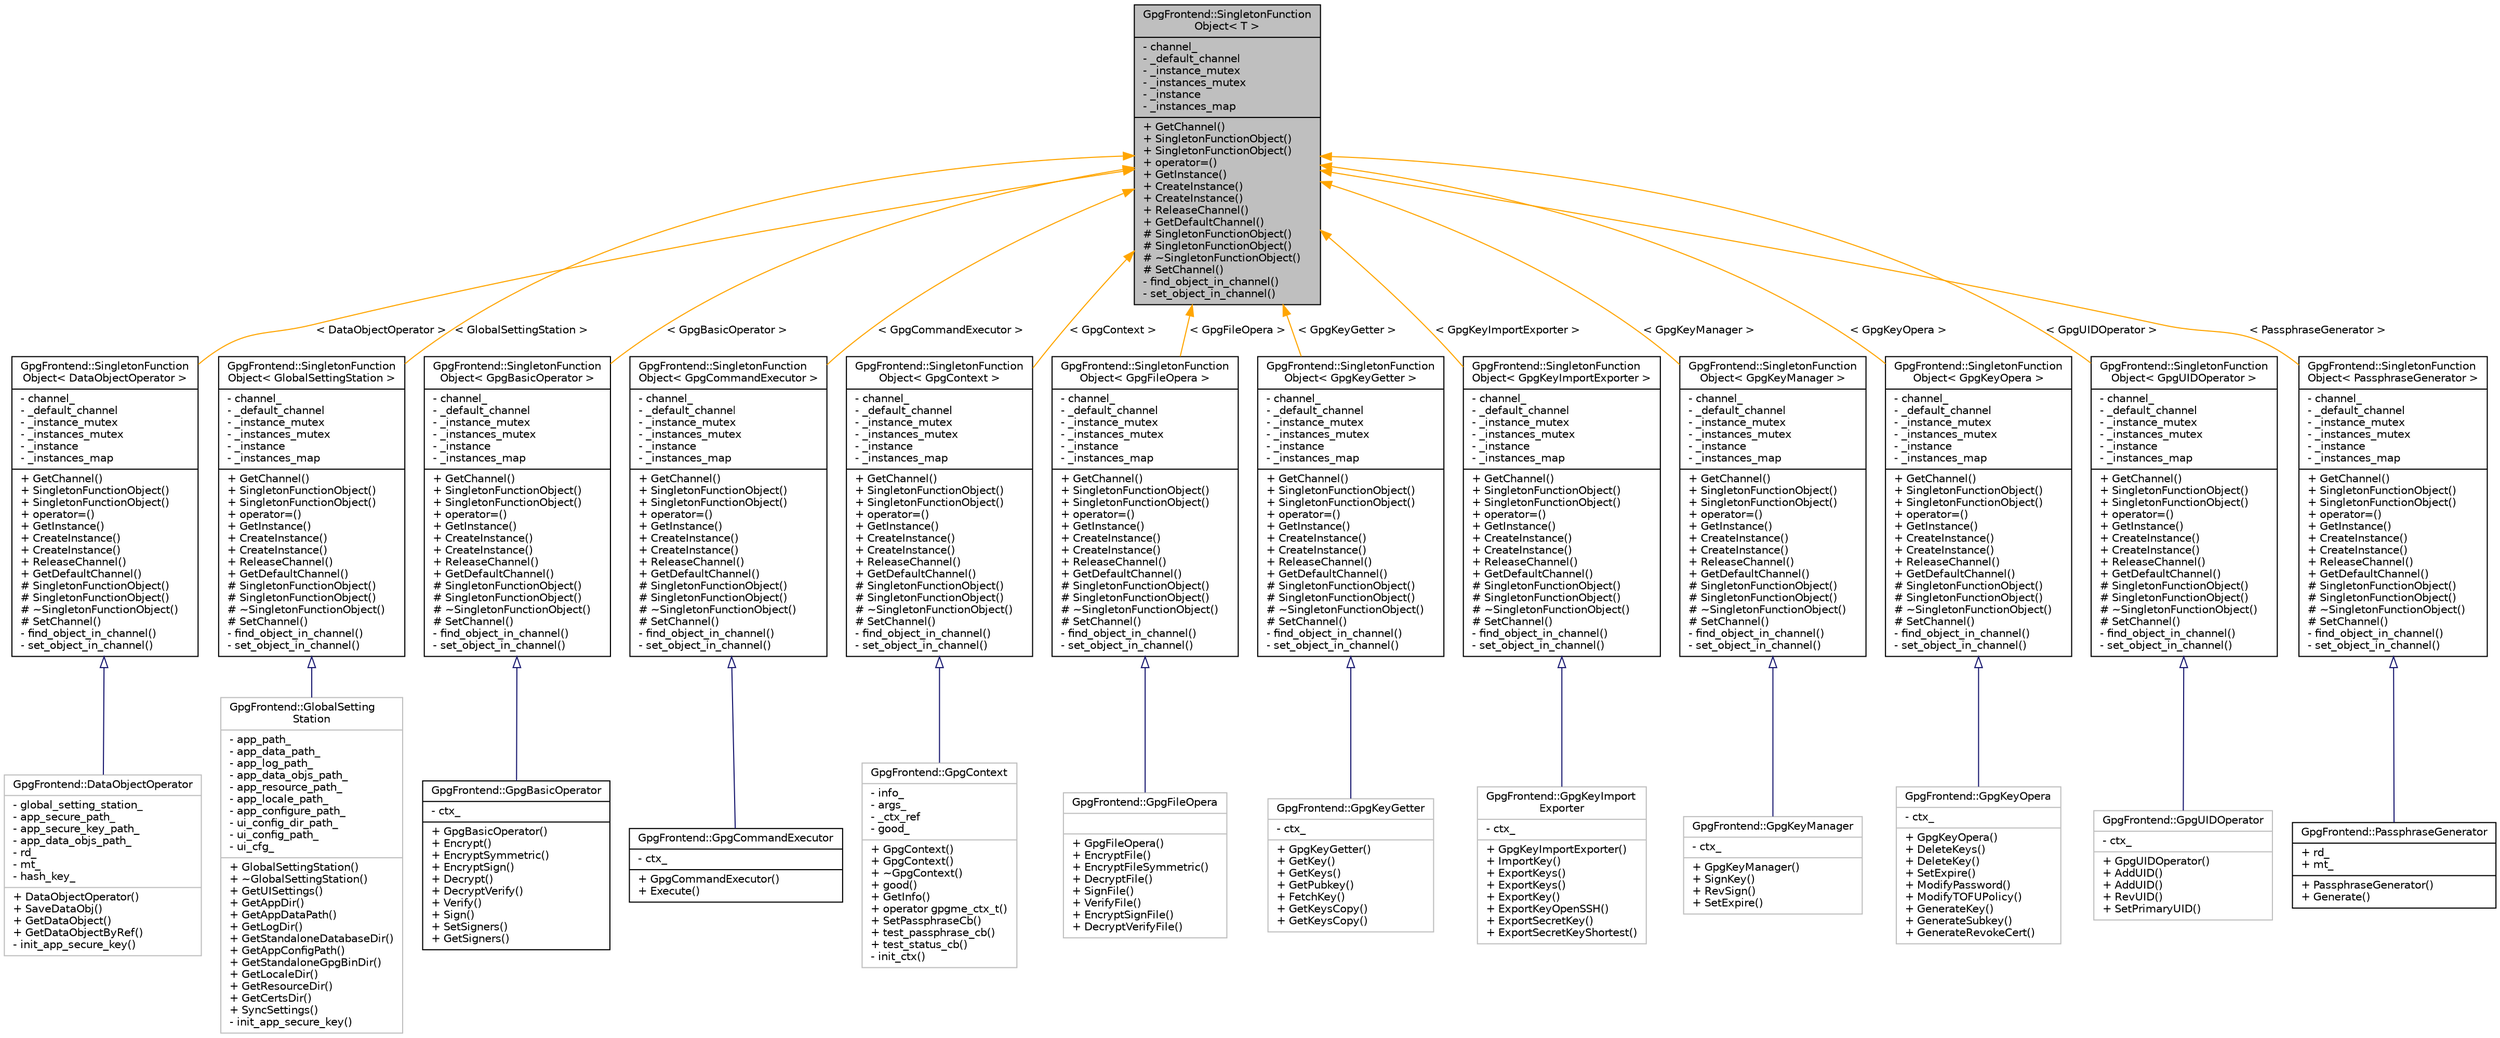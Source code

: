 digraph "GpgFrontend::SingletonFunctionObject&lt; T &gt;"
{
 // INTERACTIVE_SVG=YES
 // LATEX_PDF_SIZE
  edge [fontname="Helvetica",fontsize="10",labelfontname="Helvetica",labelfontsize="10"];
  node [fontname="Helvetica",fontsize="10",shape=record];
  Node1 [label="{GpgFrontend::SingletonFunction\lObject\< T \>\n|- channel_\l- _default_channel\l- _instance_mutex\l- _instances_mutex\l- _instance\l- _instances_map\l|+ GetChannel()\l+ SingletonFunctionObject()\l+ SingletonFunctionObject()\l+ operator=()\l+ GetInstance()\l+ CreateInstance()\l+ CreateInstance()\l+ ReleaseChannel()\l+ GetDefaultChannel()\l# SingletonFunctionObject()\l# SingletonFunctionObject()\l# ~SingletonFunctionObject()\l# SetChannel()\l- find_object_in_channel()\l- set_object_in_channel()\l}",height=0.2,width=0.4,color="black", fillcolor="grey75", style="filled", fontcolor="black",tooltip=" "];
  Node1 -> Node2 [dir="back",color="orange",fontsize="10",style="solid",label=" \< DataObjectOperator \>" ,fontname="Helvetica"];
  Node2 [label="{GpgFrontend::SingletonFunction\lObject\< DataObjectOperator \>\n|- channel_\l- _default_channel\l- _instance_mutex\l- _instances_mutex\l- _instance\l- _instances_map\l|+ GetChannel()\l+ SingletonFunctionObject()\l+ SingletonFunctionObject()\l+ operator=()\l+ GetInstance()\l+ CreateInstance()\l+ CreateInstance()\l+ ReleaseChannel()\l+ GetDefaultChannel()\l# SingletonFunctionObject()\l# SingletonFunctionObject()\l# ~SingletonFunctionObject()\l# SetChannel()\l- find_object_in_channel()\l- set_object_in_channel()\l}",height=0.2,width=0.4,color="black", fillcolor="white", style="filled",URL="$classGpgFrontend_1_1SingletonFunctionObject.html",tooltip=" "];
  Node2 -> Node3 [dir="back",color="midnightblue",fontsize="10",style="solid",arrowtail="onormal",fontname="Helvetica"];
  Node3 [label="{GpgFrontend::DataObjectOperator\n|- global_setting_station_\l- app_secure_path_\l- app_secure_key_path_\l- app_data_objs_path_\l- rd_\l- mt_\l- hash_key_\l|+ DataObjectOperator()\l+ SaveDataObj()\l+ GetDataObject()\l+ GetDataObjectByRef()\l- init_app_secure_key()\l}",height=0.2,width=0.4,color="grey75", fillcolor="white", style="filled",URL="$classGpgFrontend_1_1DataObjectOperator.html",tooltip=" "];
  Node1 -> Node4 [dir="back",color="orange",fontsize="10",style="solid",label=" \< GlobalSettingStation \>" ,fontname="Helvetica"];
  Node4 [label="{GpgFrontend::SingletonFunction\lObject\< GlobalSettingStation \>\n|- channel_\l- _default_channel\l- _instance_mutex\l- _instances_mutex\l- _instance\l- _instances_map\l|+ GetChannel()\l+ SingletonFunctionObject()\l+ SingletonFunctionObject()\l+ operator=()\l+ GetInstance()\l+ CreateInstance()\l+ CreateInstance()\l+ ReleaseChannel()\l+ GetDefaultChannel()\l# SingletonFunctionObject()\l# SingletonFunctionObject()\l# ~SingletonFunctionObject()\l# SetChannel()\l- find_object_in_channel()\l- set_object_in_channel()\l}",height=0.2,width=0.4,color="black", fillcolor="white", style="filled",URL="$classGpgFrontend_1_1SingletonFunctionObject.html",tooltip=" "];
  Node4 -> Node5 [dir="back",color="midnightblue",fontsize="10",style="solid",arrowtail="onormal",fontname="Helvetica"];
  Node5 [label="{GpgFrontend::GlobalSetting\lStation\n|- app_path_\l- app_data_path_\l- app_log_path_\l- app_data_objs_path_\l- app_resource_path_\l- app_locale_path_\l- app_configure_path_\l- ui_config_dir_path_\l- ui_config_path_\l- ui_cfg_\l|+ GlobalSettingStation()\l+ ~GlobalSettingStation()\l+ GetUISettings()\l+ GetAppDir()\l+ GetAppDataPath()\l+ GetLogDir()\l+ GetStandaloneDatabaseDir()\l+ GetAppConfigPath()\l+ GetStandaloneGpgBinDir()\l+ GetLocaleDir()\l+ GetResourceDir()\l+ GetCertsDir()\l+ SyncSettings()\l- init_app_secure_key()\l}",height=0.2,width=0.4,color="grey75", fillcolor="white", style="filled",URL="$classGpgFrontend_1_1GlobalSettingStation.html",tooltip=" "];
  Node1 -> Node6 [dir="back",color="orange",fontsize="10",style="solid",label=" \< GpgBasicOperator \>" ,fontname="Helvetica"];
  Node6 [label="{GpgFrontend::SingletonFunction\lObject\< GpgBasicOperator \>\n|- channel_\l- _default_channel\l- _instance_mutex\l- _instances_mutex\l- _instance\l- _instances_map\l|+ GetChannel()\l+ SingletonFunctionObject()\l+ SingletonFunctionObject()\l+ operator=()\l+ GetInstance()\l+ CreateInstance()\l+ CreateInstance()\l+ ReleaseChannel()\l+ GetDefaultChannel()\l# SingletonFunctionObject()\l# SingletonFunctionObject()\l# ~SingletonFunctionObject()\l# SetChannel()\l- find_object_in_channel()\l- set_object_in_channel()\l}",height=0.2,width=0.4,color="black", fillcolor="white", style="filled",URL="$classGpgFrontend_1_1SingletonFunctionObject.html",tooltip=" "];
  Node6 -> Node7 [dir="back",color="midnightblue",fontsize="10",style="solid",arrowtail="onormal",fontname="Helvetica"];
  Node7 [label="{GpgFrontend::GpgBasicOperator\n|- ctx_\l|+ GpgBasicOperator()\l+ Encrypt()\l+ EncryptSymmetric()\l+ EncryptSign()\l+ Decrypt()\l+ DecryptVerify()\l+ Verify()\l+ Sign()\l+ SetSigners()\l+ GetSigners()\l}",height=0.2,width=0.4,color="black", fillcolor="white", style="filled",URL="$classGpgFrontend_1_1GpgBasicOperator.html",tooltip="Basic operation collection."];
  Node1 -> Node8 [dir="back",color="orange",fontsize="10",style="solid",label=" \< GpgCommandExecutor \>" ,fontname="Helvetica"];
  Node8 [label="{GpgFrontend::SingletonFunction\lObject\< GpgCommandExecutor \>\n|- channel_\l- _default_channel\l- _instance_mutex\l- _instances_mutex\l- _instance\l- _instances_map\l|+ GetChannel()\l+ SingletonFunctionObject()\l+ SingletonFunctionObject()\l+ operator=()\l+ GetInstance()\l+ CreateInstance()\l+ CreateInstance()\l+ ReleaseChannel()\l+ GetDefaultChannel()\l# SingletonFunctionObject()\l# SingletonFunctionObject()\l# ~SingletonFunctionObject()\l# SetChannel()\l- find_object_in_channel()\l- set_object_in_channel()\l}",height=0.2,width=0.4,color="black", fillcolor="white", style="filled",URL="$classGpgFrontend_1_1SingletonFunctionObject.html",tooltip=" "];
  Node8 -> Node9 [dir="back",color="midnightblue",fontsize="10",style="solid",arrowtail="onormal",fontname="Helvetica"];
  Node9 [label="{GpgFrontend::GpgCommandExecutor\n|- ctx_\l|+ GpgCommandExecutor()\l+ Execute()\l}",height=0.2,width=0.4,color="black", fillcolor="white", style="filled",URL="$classGpgFrontend_1_1GpgCommandExecutor.html",tooltip="Extra commands related to GPG."];
  Node1 -> Node10 [dir="back",color="orange",fontsize="10",style="solid",label=" \< GpgContext \>" ,fontname="Helvetica"];
  Node10 [label="{GpgFrontend::SingletonFunction\lObject\< GpgContext \>\n|- channel_\l- _default_channel\l- _instance_mutex\l- _instances_mutex\l- _instance\l- _instances_map\l|+ GetChannel()\l+ SingletonFunctionObject()\l+ SingletonFunctionObject()\l+ operator=()\l+ GetInstance()\l+ CreateInstance()\l+ CreateInstance()\l+ ReleaseChannel()\l+ GetDefaultChannel()\l# SingletonFunctionObject()\l# SingletonFunctionObject()\l# ~SingletonFunctionObject()\l# SetChannel()\l- find_object_in_channel()\l- set_object_in_channel()\l}",height=0.2,width=0.4,color="black", fillcolor="white", style="filled",URL="$classGpgFrontend_1_1SingletonFunctionObject.html",tooltip=" "];
  Node10 -> Node11 [dir="back",color="midnightblue",fontsize="10",style="solid",arrowtail="onormal",fontname="Helvetica"];
  Node11 [label="{GpgFrontend::GpgContext\n|- info_\l- args_\l- _ctx_ref\l- good_\l|+ GpgContext()\l+ GpgContext()\l+ ~GpgContext()\l+ good()\l+ GetInfo()\l+ operator gpgme_ctx_t()\l+ SetPassphraseCb()\l+ test_passphrase_cb()\l+ test_status_cb()\l- init_ctx()\l}",height=0.2,width=0.4,color="grey75", fillcolor="white", style="filled",URL="$classGpgFrontend_1_1GpgContext.html",tooltip=" "];
  Node1 -> Node12 [dir="back",color="orange",fontsize="10",style="solid",label=" \< GpgFileOpera \>" ,fontname="Helvetica"];
  Node12 [label="{GpgFrontend::SingletonFunction\lObject\< GpgFileOpera \>\n|- channel_\l- _default_channel\l- _instance_mutex\l- _instances_mutex\l- _instance\l- _instances_map\l|+ GetChannel()\l+ SingletonFunctionObject()\l+ SingletonFunctionObject()\l+ operator=()\l+ GetInstance()\l+ CreateInstance()\l+ CreateInstance()\l+ ReleaseChannel()\l+ GetDefaultChannel()\l# SingletonFunctionObject()\l# SingletonFunctionObject()\l# ~SingletonFunctionObject()\l# SetChannel()\l- find_object_in_channel()\l- set_object_in_channel()\l}",height=0.2,width=0.4,color="black", fillcolor="white", style="filled",URL="$classGpgFrontend_1_1SingletonFunctionObject.html",tooltip=" "];
  Node12 -> Node13 [dir="back",color="midnightblue",fontsize="10",style="solid",arrowtail="onormal",fontname="Helvetica"];
  Node13 [label="{GpgFrontend::GpgFileOpera\n||+ GpgFileOpera()\l+ EncryptFile()\l+ EncryptFileSymmetric()\l+ DecryptFile()\l+ SignFile()\l+ VerifyFile()\l+ EncryptSignFile()\l+ DecryptVerifyFile()\l}",height=0.2,width=0.4,color="grey75", fillcolor="white", style="filled",URL="$classGpgFrontend_1_1GpgFileOpera.html",tooltip=" "];
  Node1 -> Node14 [dir="back",color="orange",fontsize="10",style="solid",label=" \< GpgKeyGetter \>" ,fontname="Helvetica"];
  Node14 [label="{GpgFrontend::SingletonFunction\lObject\< GpgKeyGetter \>\n|- channel_\l- _default_channel\l- _instance_mutex\l- _instances_mutex\l- _instance\l- _instances_map\l|+ GetChannel()\l+ SingletonFunctionObject()\l+ SingletonFunctionObject()\l+ operator=()\l+ GetInstance()\l+ CreateInstance()\l+ CreateInstance()\l+ ReleaseChannel()\l+ GetDefaultChannel()\l# SingletonFunctionObject()\l# SingletonFunctionObject()\l# ~SingletonFunctionObject()\l# SetChannel()\l- find_object_in_channel()\l- set_object_in_channel()\l}",height=0.2,width=0.4,color="black", fillcolor="white", style="filled",URL="$classGpgFrontend_1_1SingletonFunctionObject.html",tooltip=" "];
  Node14 -> Node15 [dir="back",color="midnightblue",fontsize="10",style="solid",arrowtail="onormal",fontname="Helvetica"];
  Node15 [label="{GpgFrontend::GpgKeyGetter\n|- ctx_\l|+ GpgKeyGetter()\l+ GetKey()\l+ GetKeys()\l+ GetPubkey()\l+ FetchKey()\l+ GetKeysCopy()\l+ GetKeysCopy()\l}",height=0.2,width=0.4,color="grey75", fillcolor="white", style="filled",URL="$classGpgFrontend_1_1GpgKeyGetter.html",tooltip=" "];
  Node1 -> Node16 [dir="back",color="orange",fontsize="10",style="solid",label=" \< GpgKeyImportExporter \>" ,fontname="Helvetica"];
  Node16 [label="{GpgFrontend::SingletonFunction\lObject\< GpgKeyImportExporter \>\n|- channel_\l- _default_channel\l- _instance_mutex\l- _instances_mutex\l- _instance\l- _instances_map\l|+ GetChannel()\l+ SingletonFunctionObject()\l+ SingletonFunctionObject()\l+ operator=()\l+ GetInstance()\l+ CreateInstance()\l+ CreateInstance()\l+ ReleaseChannel()\l+ GetDefaultChannel()\l# SingletonFunctionObject()\l# SingletonFunctionObject()\l# ~SingletonFunctionObject()\l# SetChannel()\l- find_object_in_channel()\l- set_object_in_channel()\l}",height=0.2,width=0.4,color="black", fillcolor="white", style="filled",URL="$classGpgFrontend_1_1SingletonFunctionObject.html",tooltip=" "];
  Node16 -> Node17 [dir="back",color="midnightblue",fontsize="10",style="solid",arrowtail="onormal",fontname="Helvetica"];
  Node17 [label="{GpgFrontend::GpgKeyImport\lExporter\n|- ctx_\l|+ GpgKeyImportExporter()\l+ ImportKey()\l+ ExportKeys()\l+ ExportKeys()\l+ ExportKey()\l+ ExportKeyOpenSSH()\l+ ExportSecretKey()\l+ ExportSecretKeyShortest()\l}",height=0.2,width=0.4,color="grey75", fillcolor="white", style="filled",URL="$classGpgFrontend_1_1GpgKeyImportExporter.html",tooltip=" "];
  Node1 -> Node18 [dir="back",color="orange",fontsize="10",style="solid",label=" \< GpgKeyManager \>" ,fontname="Helvetica"];
  Node18 [label="{GpgFrontend::SingletonFunction\lObject\< GpgKeyManager \>\n|- channel_\l- _default_channel\l- _instance_mutex\l- _instances_mutex\l- _instance\l- _instances_map\l|+ GetChannel()\l+ SingletonFunctionObject()\l+ SingletonFunctionObject()\l+ operator=()\l+ GetInstance()\l+ CreateInstance()\l+ CreateInstance()\l+ ReleaseChannel()\l+ GetDefaultChannel()\l# SingletonFunctionObject()\l# SingletonFunctionObject()\l# ~SingletonFunctionObject()\l# SetChannel()\l- find_object_in_channel()\l- set_object_in_channel()\l}",height=0.2,width=0.4,color="black", fillcolor="white", style="filled",URL="$classGpgFrontend_1_1SingletonFunctionObject.html",tooltip=" "];
  Node18 -> Node19 [dir="back",color="midnightblue",fontsize="10",style="solid",arrowtail="onormal",fontname="Helvetica"];
  Node19 [label="{GpgFrontend::GpgKeyManager\n|- ctx_\l|+ GpgKeyManager()\l+ SignKey()\l+ RevSign()\l+ SetExpire()\l}",height=0.2,width=0.4,color="grey75", fillcolor="white", style="filled",URL="$classGpgFrontend_1_1GpgKeyManager.html",tooltip=" "];
  Node1 -> Node20 [dir="back",color="orange",fontsize="10",style="solid",label=" \< GpgKeyOpera \>" ,fontname="Helvetica"];
  Node20 [label="{GpgFrontend::SingletonFunction\lObject\< GpgKeyOpera \>\n|- channel_\l- _default_channel\l- _instance_mutex\l- _instances_mutex\l- _instance\l- _instances_map\l|+ GetChannel()\l+ SingletonFunctionObject()\l+ SingletonFunctionObject()\l+ operator=()\l+ GetInstance()\l+ CreateInstance()\l+ CreateInstance()\l+ ReleaseChannel()\l+ GetDefaultChannel()\l# SingletonFunctionObject()\l# SingletonFunctionObject()\l# ~SingletonFunctionObject()\l# SetChannel()\l- find_object_in_channel()\l- set_object_in_channel()\l}",height=0.2,width=0.4,color="black", fillcolor="white", style="filled",URL="$classGpgFrontend_1_1SingletonFunctionObject.html",tooltip=" "];
  Node20 -> Node21 [dir="back",color="midnightblue",fontsize="10",style="solid",arrowtail="onormal",fontname="Helvetica"];
  Node21 [label="{GpgFrontend::GpgKeyOpera\n|- ctx_\l|+ GpgKeyOpera()\l+ DeleteKeys()\l+ DeleteKey()\l+ SetExpire()\l+ ModifyPassword()\l+ ModifyTOFUPolicy()\l+ GenerateKey()\l+ GenerateSubkey()\l+ GenerateRevokeCert()\l}",height=0.2,width=0.4,color="grey75", fillcolor="white", style="filled",URL="$classGpgFrontend_1_1GpgKeyOpera.html",tooltip=" "];
  Node1 -> Node22 [dir="back",color="orange",fontsize="10",style="solid",label=" \< GpgUIDOperator \>" ,fontname="Helvetica"];
  Node22 [label="{GpgFrontend::SingletonFunction\lObject\< GpgUIDOperator \>\n|- channel_\l- _default_channel\l- _instance_mutex\l- _instances_mutex\l- _instance\l- _instances_map\l|+ GetChannel()\l+ SingletonFunctionObject()\l+ SingletonFunctionObject()\l+ operator=()\l+ GetInstance()\l+ CreateInstance()\l+ CreateInstance()\l+ ReleaseChannel()\l+ GetDefaultChannel()\l# SingletonFunctionObject()\l# SingletonFunctionObject()\l# ~SingletonFunctionObject()\l# SetChannel()\l- find_object_in_channel()\l- set_object_in_channel()\l}",height=0.2,width=0.4,color="black", fillcolor="white", style="filled",URL="$classGpgFrontend_1_1SingletonFunctionObject.html",tooltip=" "];
  Node22 -> Node23 [dir="back",color="midnightblue",fontsize="10",style="solid",arrowtail="onormal",fontname="Helvetica"];
  Node23 [label="{GpgFrontend::GpgUIDOperator\n|- ctx_\l|+ GpgUIDOperator()\l+ AddUID()\l+ AddUID()\l+ RevUID()\l+ SetPrimaryUID()\l}",height=0.2,width=0.4,color="grey75", fillcolor="white", style="filled",URL="$classGpgFrontend_1_1GpgUIDOperator.html",tooltip=" "];
  Node1 -> Node24 [dir="back",color="orange",fontsize="10",style="solid",label=" \< PassphraseGenerator \>" ,fontname="Helvetica"];
  Node24 [label="{GpgFrontend::SingletonFunction\lObject\< PassphraseGenerator \>\n|- channel_\l- _default_channel\l- _instance_mutex\l- _instances_mutex\l- _instance\l- _instances_map\l|+ GetChannel()\l+ SingletonFunctionObject()\l+ SingletonFunctionObject()\l+ operator=()\l+ GetInstance()\l+ CreateInstance()\l+ CreateInstance()\l+ ReleaseChannel()\l+ GetDefaultChannel()\l# SingletonFunctionObject()\l# SingletonFunctionObject()\l# ~SingletonFunctionObject()\l# SetChannel()\l- find_object_in_channel()\l- set_object_in_channel()\l}",height=0.2,width=0.4,color="black", fillcolor="white", style="filled",URL="$classGpgFrontend_1_1SingletonFunctionObject.html",tooltip=" "];
  Node24 -> Node25 [dir="back",color="midnightblue",fontsize="10",style="solid",arrowtail="onormal",fontname="Helvetica"];
  Node25 [label="{GpgFrontend::PassphraseGenerator\n|+ rd_\l+ mt_\l|+ PassphraseGenerator()\l+ Generate()\l}",height=0.2,width=0.4,color="black", fillcolor="white", style="filled",URL="$classGpgFrontend_1_1PassphraseGenerator.html",tooltip="The PassphraseGenerator class."];
}
